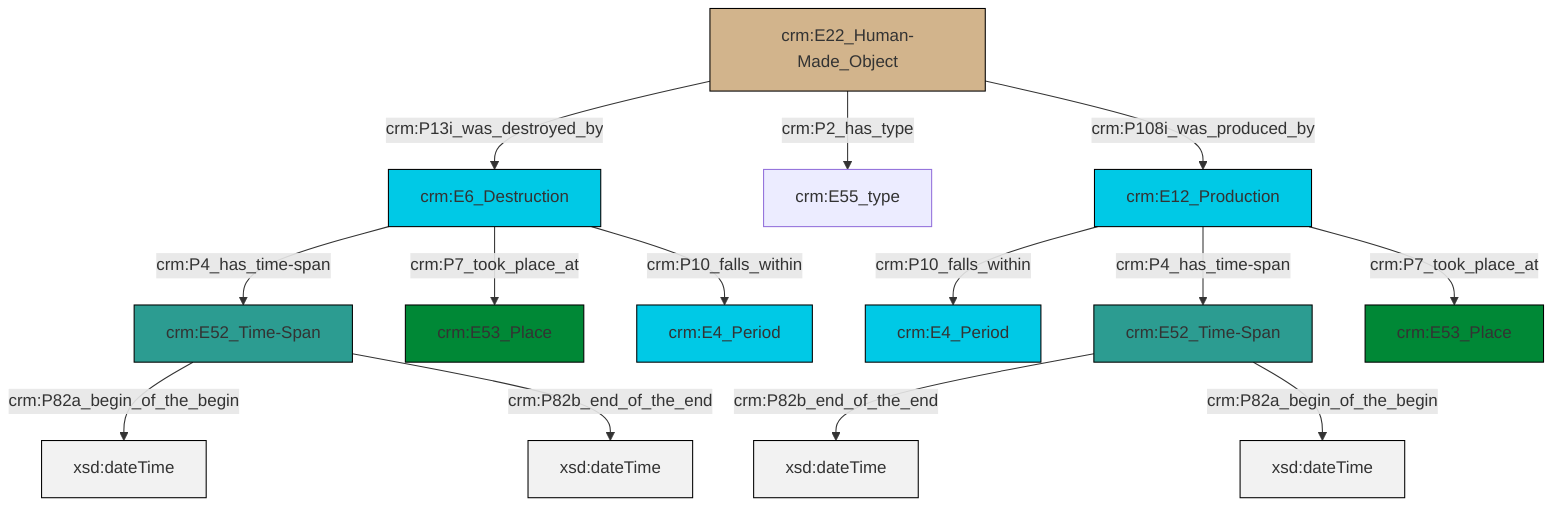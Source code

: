 graph TD
classDef Literal fill:#f2f2f2,stroke:#000000;
classDef CRM_Entity fill:#FFFFFF,stroke:#000000;
classDef Temporal_Entity fill:#00C9E6, stroke:#000000;
classDef Type fill:#E18312, stroke:#000000;
classDef Time-Span fill:#2C9C91, stroke:#000000;
classDef Appellation fill:#FFEB7F, stroke:#000000;
classDef Place fill:#008836, stroke:#000000;
classDef Persistent_Item fill:#B266B2, stroke:#000000;
classDef Conceptual_Object fill:#FFD700, stroke:#000000;
classDef Physical_Thing fill:#D2B48C, stroke:#000000;
classDef Actor fill:#f58aad, stroke:#000000;
classDef PC_Classes fill:#4ce600, stroke:#000000;
classDef Multi fill:#cccccc,stroke:#000000;

0["crm:E12_Production"]:::Temporal_Entity -->|crm:P10_falls_within| 1["crm:E4_Period"]:::Temporal_Entity
3["crm:E52_Time-Span"]:::Time-Span -->|crm:P82b_end_of_the_end| 4[xsd:dateTime]:::Literal
0["crm:E12_Production"]:::Temporal_Entity -->|crm:P4_has_time-span| 3["crm:E52_Time-Span"]:::Time-Span
7["crm:E22_Human-Made_Object"]:::Physical_Thing -->|crm:P13i_was_destroyed_by| 5["crm:E6_Destruction"]:::Temporal_Entity
5["crm:E6_Destruction"]:::Temporal_Entity -->|crm:P4_has_time-span| 8["crm:E52_Time-Span"]:::Time-Span
8["crm:E52_Time-Span"]:::Time-Span -->|crm:P82a_begin_of_the_begin| 10[xsd:dateTime]:::Literal
3["crm:E52_Time-Span"]:::Time-Span -->|crm:P82a_begin_of_the_begin| 11[xsd:dateTime]:::Literal
8["crm:E52_Time-Span"]:::Time-Span -->|crm:P82b_end_of_the_end| 14[xsd:dateTime]:::Literal
7["crm:E22_Human-Made_Object"]:::Physical_Thing -->|crm:P2_has_type| 12["crm:E55_type"]:::Default
0["crm:E12_Production"]:::Temporal_Entity -->|crm:P7_took_place_at| 15["crm:E53_Place"]:::Place
5["crm:E6_Destruction"]:::Temporal_Entity -->|crm:P7_took_place_at| 16["crm:E53_Place"]:::Place
7["crm:E22_Human-Made_Object"]:::Physical_Thing -->|crm:P108i_was_produced_by| 0["crm:E12_Production"]:::Temporal_Entity
5["crm:E6_Destruction"]:::Temporal_Entity -->|crm:P10_falls_within| 20["crm:E4_Period"]:::Temporal_Entity